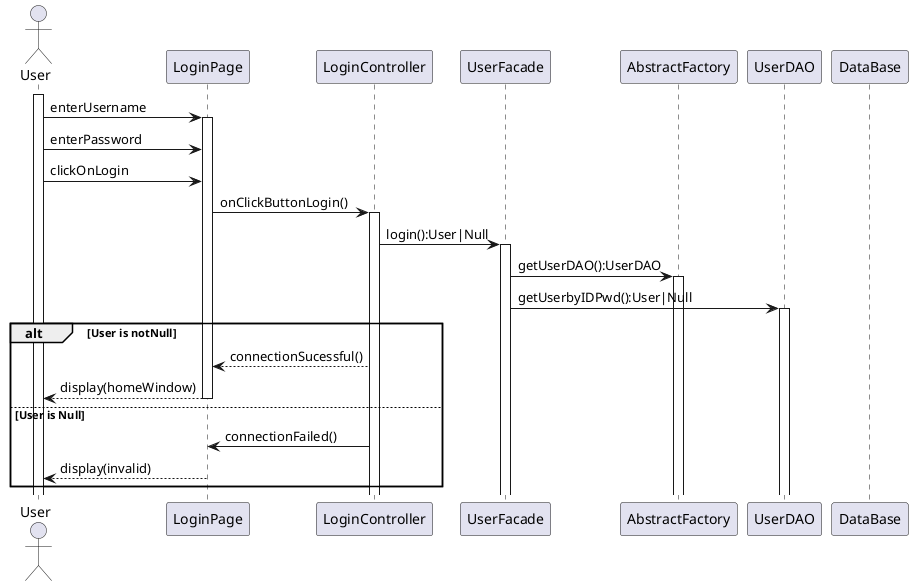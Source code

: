 @startuml
skinparam responseMessageBelowArrow true

actor User
participant LoginPage
participant LoginController
participant UserFacade
participant AbstractFactory
participant UserDAO
participant DataBase

activate User

User -> LoginPage++: enterUsername
User -> LoginPage: enterPassword
User -> LoginPage: clickOnLogin
LoginPage -> LoginController++: onClickButtonLogin()
LoginController -> UserFacade++: login():User|Null
UserFacade -> AbstractFactory++: getUserDAO():UserDAO
UserFacade -> UserDAO++: getUserbyIDPwd():User|Null

alt User is notNull
    LoginController --> LoginPage: connectionSucessful()
    LoginPage --> User--: display(homeWindow)
else User is Null
    LoginController -> LoginPage: connectionFailed()
    LoginPage --> User--: display(invalid)
end

@enduml